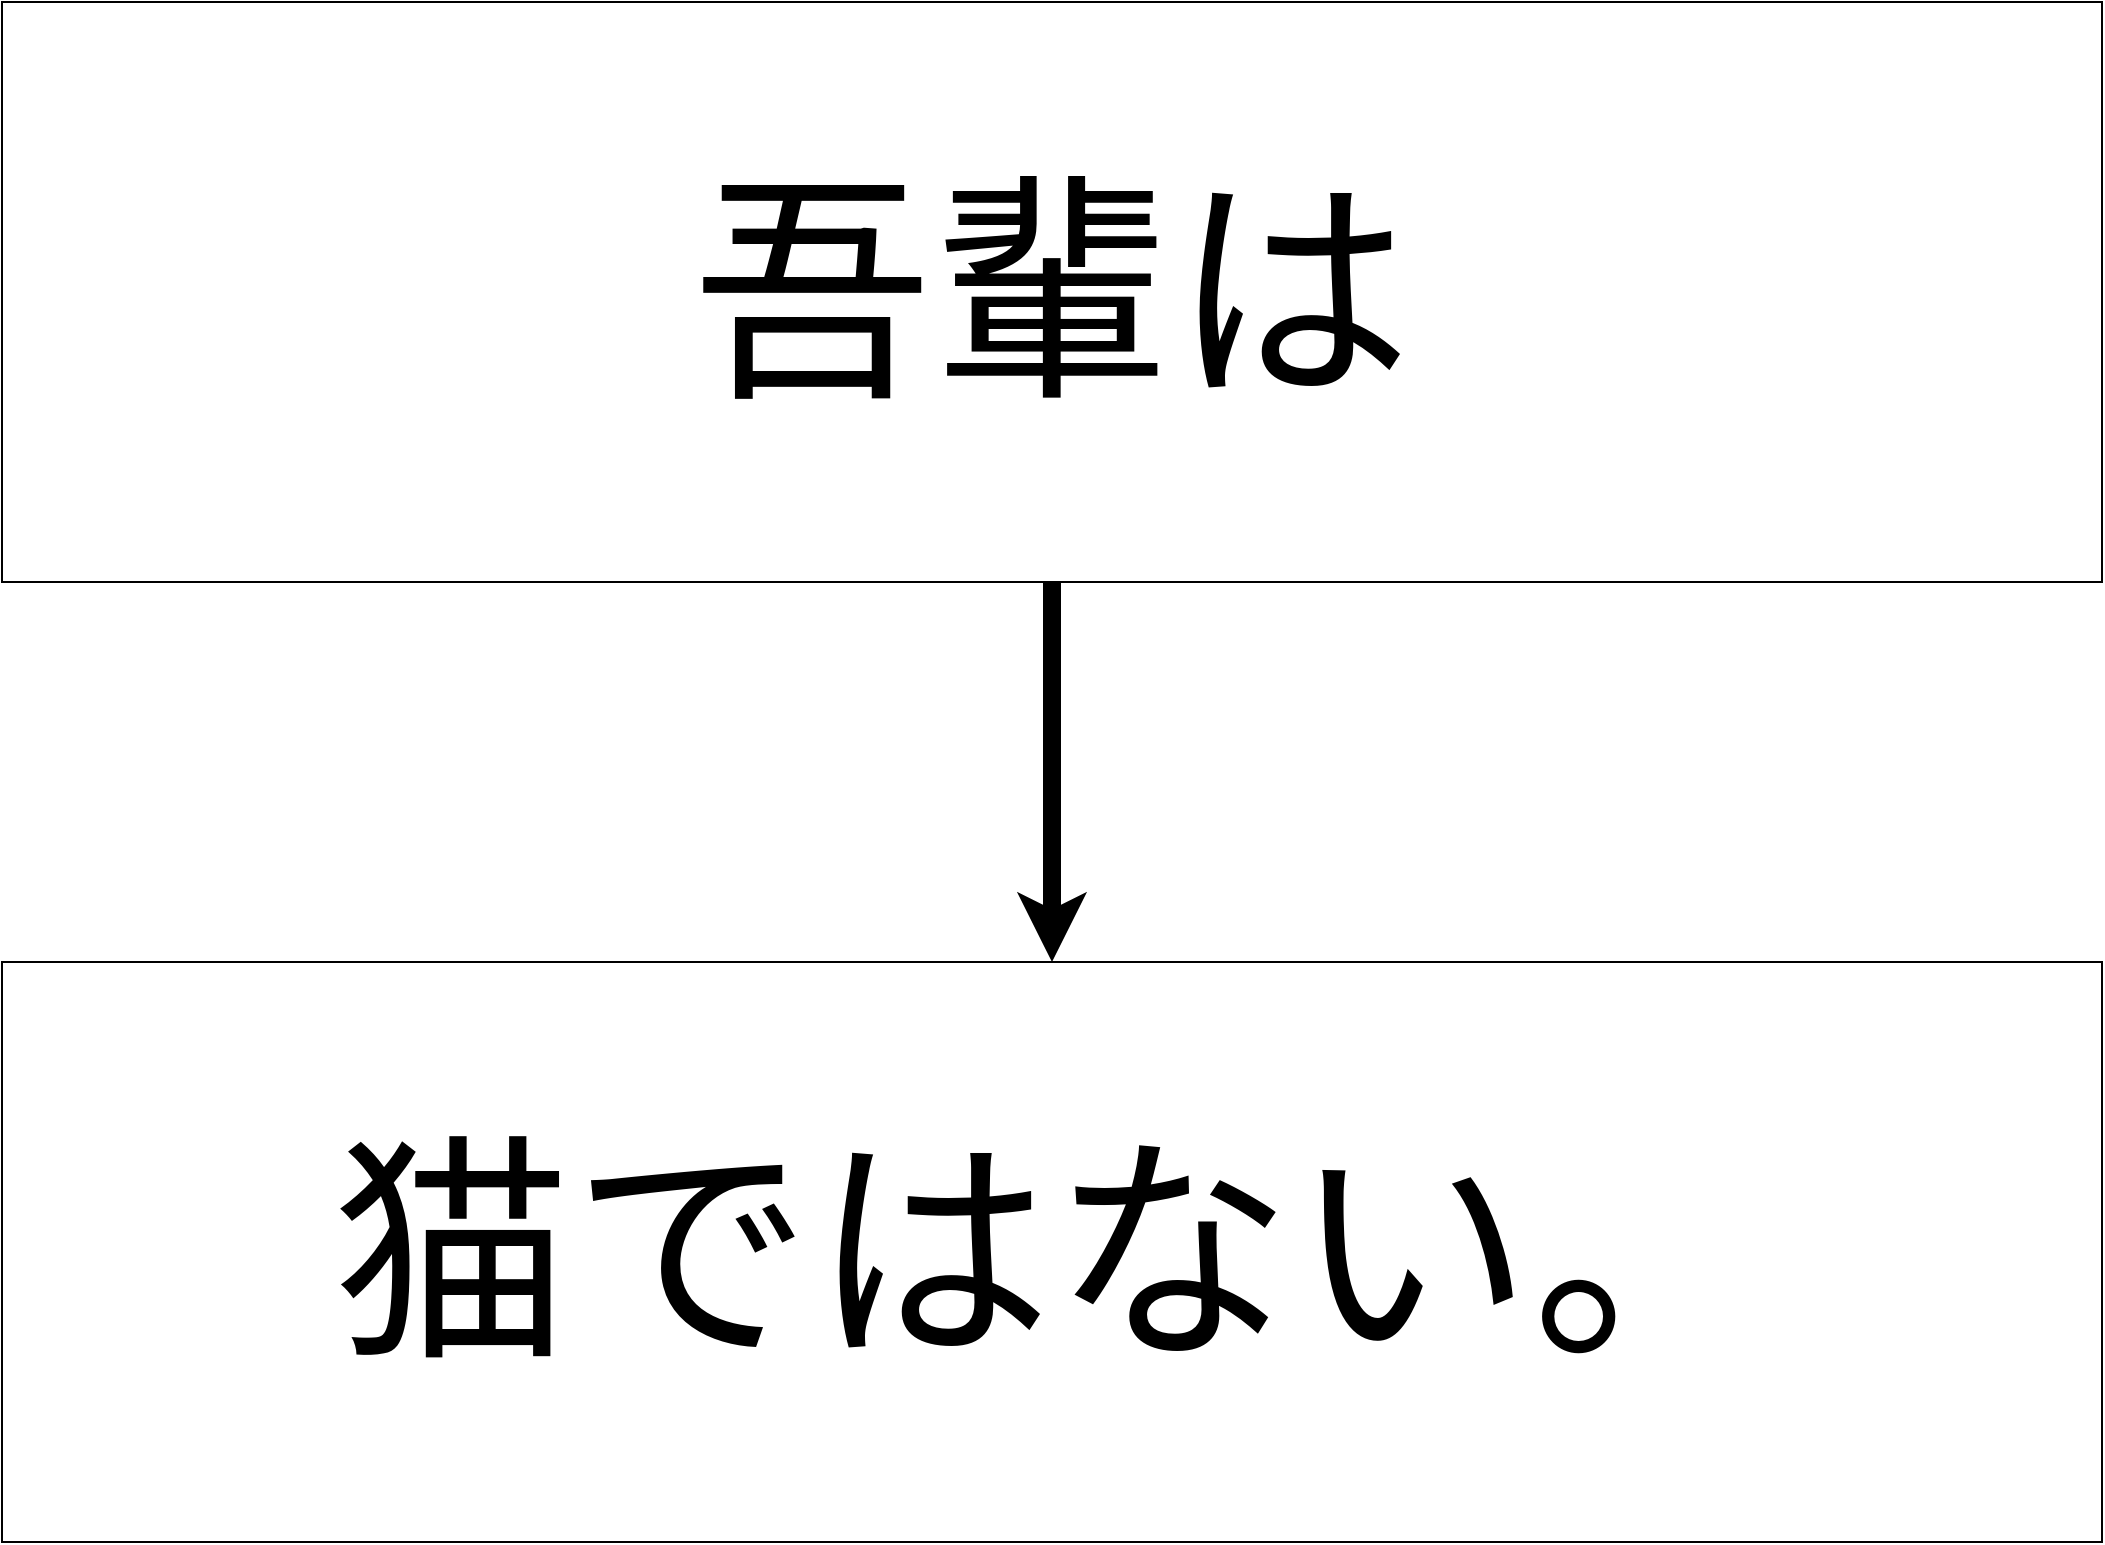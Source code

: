<mxfile version="14.1.8" type="device"><diagram name="Application" id="c37626ed-c26b-45fb-9056-f9ebc6bb27b6"><mxGraphModel dx="2060" dy="2866" grid="1" gridSize="10" guides="1" tooltips="1" connect="1" arrows="1" fold="1" page="1" pageScale="1" pageWidth="1100" pageHeight="850" background="#ffffff" math="0" shadow="0"><root><mxCell id="0"/><mxCell id="1" parent="0"/><mxCell id="vZS6CULHy-Jvc6D_tiLy-3" style="edgeStyle=orthogonalEdgeStyle;rounded=0;orthogonalLoop=1;jettySize=auto;html=1;exitX=0.5;exitY=1;exitDx=0;exitDy=0;entryX=0.5;entryY=0;entryDx=0;entryDy=0;strokeWidth=9;" edge="1" parent="1" source="vZS6CULHy-Jvc6D_tiLy-1" target="vZS6CULHy-Jvc6D_tiLy-2"><mxGeometry relative="1" as="geometry"/></mxCell><mxCell id="vZS6CULHy-Jvc6D_tiLy-1" value="&lt;font style=&quot;font-size: 120px&quot;&gt;吾輩は&lt;/font&gt;" style="rounded=0;whiteSpace=wrap;html=1;" vertex="1" parent="1"><mxGeometry x="1125" y="40" width="1050" height="290" as="geometry"/></mxCell><mxCell id="vZS6CULHy-Jvc6D_tiLy-2" value="&lt;span style=&quot;font-size: 120px&quot;&gt;猫ではない。&lt;/span&gt;" style="rounded=0;whiteSpace=wrap;html=1;" vertex="1" parent="1"><mxGeometry x="1125" y="520" width="1050" height="290" as="geometry"/></mxCell></root></mxGraphModel></diagram></mxfile>